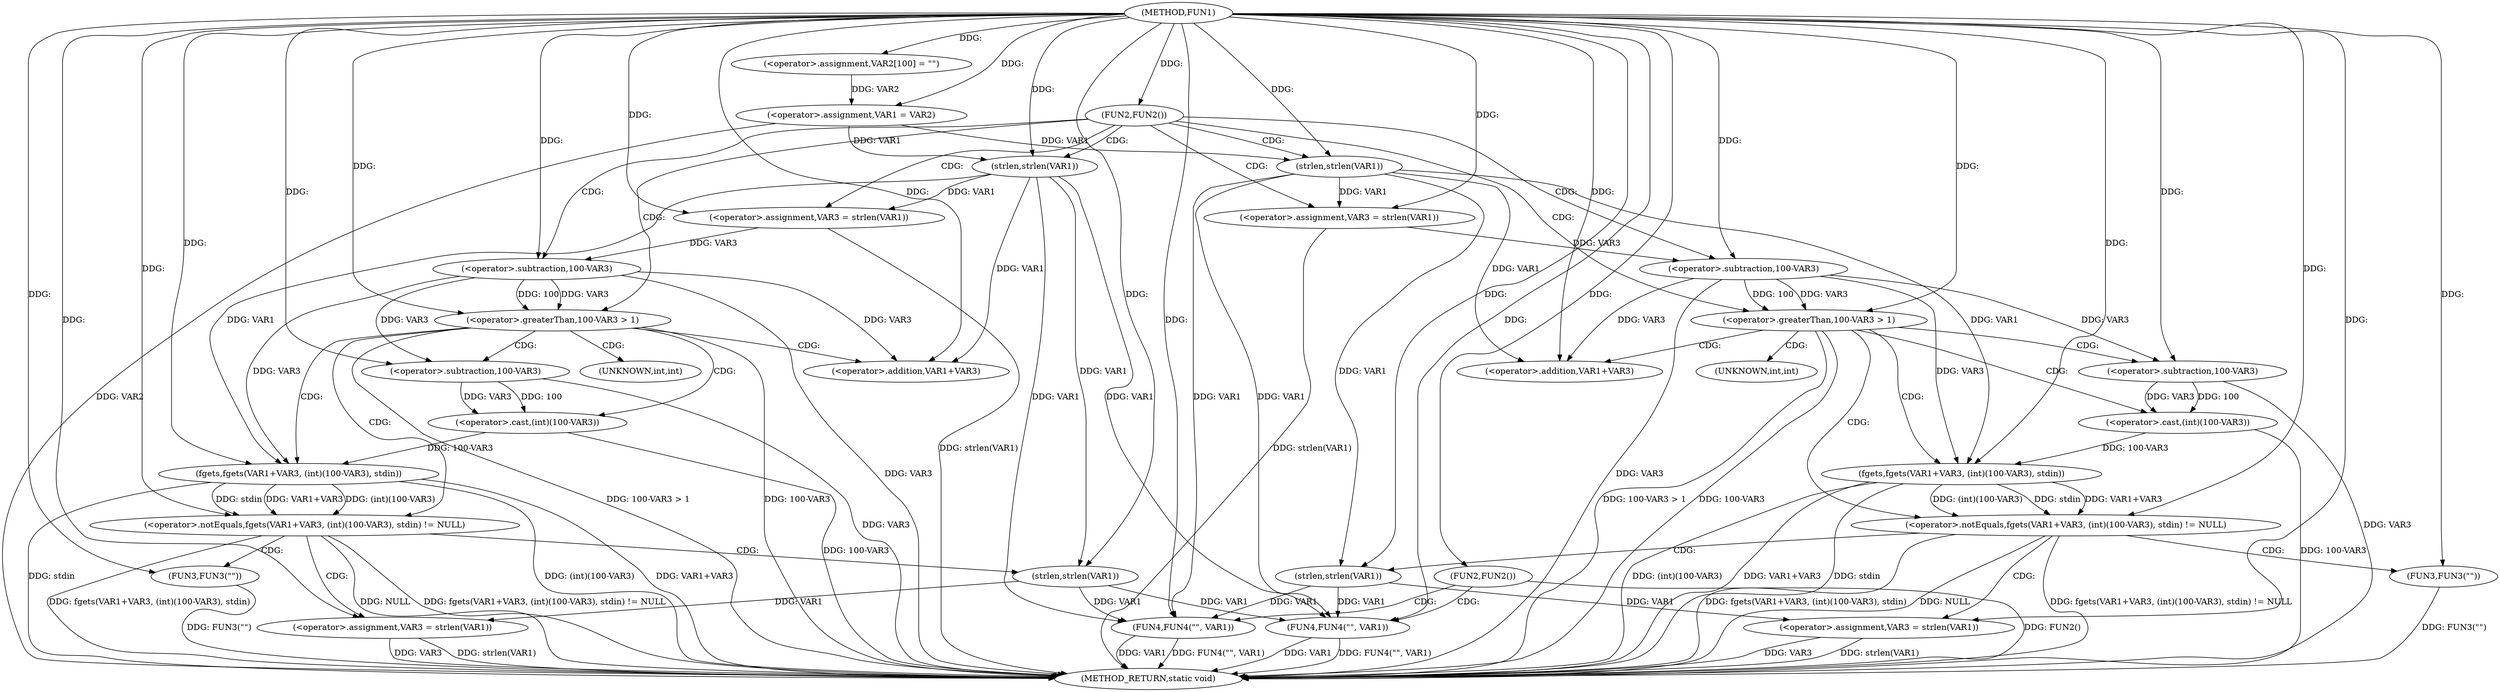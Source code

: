 digraph FUN1 {  
"1000100" [label = "(METHOD,FUN1)" ]
"1000198" [label = "(METHOD_RETURN,static void)" ]
"1000104" [label = "(<operator>.assignment,VAR2[100] = \"\")" ]
"1000107" [label = "(<operator>.assignment,VAR1 = VAR2)" ]
"1000111" [label = "(FUN2,FUN2())" ]
"1000115" [label = "(<operator>.assignment,VAR3 = strlen(VAR1))" ]
"1000117" [label = "(strlen,strlen(VAR1))" ]
"1000120" [label = "(<operator>.greaterThan,100-VAR3 > 1)" ]
"1000121" [label = "(<operator>.subtraction,100-VAR3)" ]
"1000127" [label = "(<operator>.notEquals,fgets(VAR1+VAR3, (int)(100-VAR3), stdin) != NULL)" ]
"1000128" [label = "(fgets,fgets(VAR1+VAR3, (int)(100-VAR3), stdin))" ]
"1000129" [label = "(<operator>.addition,VAR1+VAR3)" ]
"1000132" [label = "(<operator>.cast,(int)(100-VAR3))" ]
"1000134" [label = "(<operator>.subtraction,100-VAR3)" ]
"1000140" [label = "(<operator>.assignment,VAR3 = strlen(VAR1))" ]
"1000142" [label = "(strlen,strlen(VAR1))" ]
"1000147" [label = "(FUN3,FUN3(\"\"))" ]
"1000153" [label = "(<operator>.assignment,VAR3 = strlen(VAR1))" ]
"1000155" [label = "(strlen,strlen(VAR1))" ]
"1000158" [label = "(<operator>.greaterThan,100-VAR3 > 1)" ]
"1000159" [label = "(<operator>.subtraction,100-VAR3)" ]
"1000165" [label = "(<operator>.notEquals,fgets(VAR1+VAR3, (int)(100-VAR3), stdin) != NULL)" ]
"1000166" [label = "(fgets,fgets(VAR1+VAR3, (int)(100-VAR3), stdin))" ]
"1000167" [label = "(<operator>.addition,VAR1+VAR3)" ]
"1000170" [label = "(<operator>.cast,(int)(100-VAR3))" ]
"1000172" [label = "(<operator>.subtraction,100-VAR3)" ]
"1000178" [label = "(<operator>.assignment,VAR3 = strlen(VAR1))" ]
"1000180" [label = "(strlen,strlen(VAR1))" ]
"1000185" [label = "(FUN3,FUN3(\"\"))" ]
"1000188" [label = "(FUN2,FUN2())" ]
"1000190" [label = "(FUN4,FUN4(\"\", VAR1))" ]
"1000195" [label = "(FUN4,FUN4(\"\", VAR1))" ]
"1000133" [label = "(UNKNOWN,int,int)" ]
"1000171" [label = "(UNKNOWN,int,int)" ]
  "1000185" -> "1000198"  [ label = "DDG: FUN3(\"\")"] 
  "1000190" -> "1000198"  [ label = "DDG: FUN4(\"\", VAR1)"] 
  "1000165" -> "1000198"  [ label = "DDG: NULL"] 
  "1000195" -> "1000198"  [ label = "DDG: VAR1"] 
  "1000120" -> "1000198"  [ label = "DDG: 100-VAR3 > 1"] 
  "1000134" -> "1000198"  [ label = "DDG: VAR3"] 
  "1000166" -> "1000198"  [ label = "DDG: (int)(100-VAR3)"] 
  "1000165" -> "1000198"  [ label = "DDG: fgets(VAR1+VAR3, (int)(100-VAR3), stdin) != NULL"] 
  "1000158" -> "1000198"  [ label = "DDG: 100-VAR3"] 
  "1000115" -> "1000198"  [ label = "DDG: strlen(VAR1)"] 
  "1000188" -> "1000198"  [ label = "DDG: FUN2()"] 
  "1000170" -> "1000198"  [ label = "DDG: 100-VAR3"] 
  "1000140" -> "1000198"  [ label = "DDG: strlen(VAR1)"] 
  "1000178" -> "1000198"  [ label = "DDG: VAR3"] 
  "1000121" -> "1000198"  [ label = "DDG: VAR3"] 
  "1000128" -> "1000198"  [ label = "DDG: (int)(100-VAR3)"] 
  "1000140" -> "1000198"  [ label = "DDG: VAR3"] 
  "1000165" -> "1000198"  [ label = "DDG: fgets(VAR1+VAR3, (int)(100-VAR3), stdin)"] 
  "1000195" -> "1000198"  [ label = "DDG: FUN4(\"\", VAR1)"] 
  "1000128" -> "1000198"  [ label = "DDG: VAR1+VAR3"] 
  "1000153" -> "1000198"  [ label = "DDG: strlen(VAR1)"] 
  "1000158" -> "1000198"  [ label = "DDG: 100-VAR3 > 1"] 
  "1000166" -> "1000198"  [ label = "DDG: VAR1+VAR3"] 
  "1000132" -> "1000198"  [ label = "DDG: 100-VAR3"] 
  "1000120" -> "1000198"  [ label = "DDG: 100-VAR3"] 
  "1000178" -> "1000198"  [ label = "DDG: strlen(VAR1)"] 
  "1000127" -> "1000198"  [ label = "DDG: fgets(VAR1+VAR3, (int)(100-VAR3), stdin) != NULL"] 
  "1000127" -> "1000198"  [ label = "DDG: fgets(VAR1+VAR3, (int)(100-VAR3), stdin)"] 
  "1000127" -> "1000198"  [ label = "DDG: NULL"] 
  "1000147" -> "1000198"  [ label = "DDG: FUN3(\"\")"] 
  "1000159" -> "1000198"  [ label = "DDG: VAR3"] 
  "1000190" -> "1000198"  [ label = "DDG: VAR1"] 
  "1000172" -> "1000198"  [ label = "DDG: VAR3"] 
  "1000128" -> "1000198"  [ label = "DDG: stdin"] 
  "1000166" -> "1000198"  [ label = "DDG: stdin"] 
  "1000107" -> "1000198"  [ label = "DDG: VAR2"] 
  "1000100" -> "1000104"  [ label = "DDG: "] 
  "1000104" -> "1000107"  [ label = "DDG: VAR2"] 
  "1000100" -> "1000107"  [ label = "DDG: "] 
  "1000100" -> "1000111"  [ label = "DDG: "] 
  "1000117" -> "1000115"  [ label = "DDG: VAR1"] 
  "1000100" -> "1000115"  [ label = "DDG: "] 
  "1000107" -> "1000117"  [ label = "DDG: VAR1"] 
  "1000100" -> "1000117"  [ label = "DDG: "] 
  "1000121" -> "1000120"  [ label = "DDG: 100"] 
  "1000121" -> "1000120"  [ label = "DDG: VAR3"] 
  "1000100" -> "1000121"  [ label = "DDG: "] 
  "1000115" -> "1000121"  [ label = "DDG: VAR3"] 
  "1000100" -> "1000120"  [ label = "DDG: "] 
  "1000128" -> "1000127"  [ label = "DDG: VAR1+VAR3"] 
  "1000128" -> "1000127"  [ label = "DDG: (int)(100-VAR3)"] 
  "1000128" -> "1000127"  [ label = "DDG: stdin"] 
  "1000117" -> "1000128"  [ label = "DDG: VAR1"] 
  "1000100" -> "1000128"  [ label = "DDG: "] 
  "1000121" -> "1000128"  [ label = "DDG: VAR3"] 
  "1000117" -> "1000129"  [ label = "DDG: VAR1"] 
  "1000100" -> "1000129"  [ label = "DDG: "] 
  "1000121" -> "1000129"  [ label = "DDG: VAR3"] 
  "1000132" -> "1000128"  [ label = "DDG: 100-VAR3"] 
  "1000134" -> "1000132"  [ label = "DDG: 100"] 
  "1000134" -> "1000132"  [ label = "DDG: VAR3"] 
  "1000100" -> "1000134"  [ label = "DDG: "] 
  "1000121" -> "1000134"  [ label = "DDG: VAR3"] 
  "1000100" -> "1000127"  [ label = "DDG: "] 
  "1000142" -> "1000140"  [ label = "DDG: VAR1"] 
  "1000100" -> "1000140"  [ label = "DDG: "] 
  "1000100" -> "1000142"  [ label = "DDG: "] 
  "1000117" -> "1000142"  [ label = "DDG: VAR1"] 
  "1000100" -> "1000147"  [ label = "DDG: "] 
  "1000155" -> "1000153"  [ label = "DDG: VAR1"] 
  "1000100" -> "1000153"  [ label = "DDG: "] 
  "1000107" -> "1000155"  [ label = "DDG: VAR1"] 
  "1000100" -> "1000155"  [ label = "DDG: "] 
  "1000159" -> "1000158"  [ label = "DDG: 100"] 
  "1000159" -> "1000158"  [ label = "DDG: VAR3"] 
  "1000100" -> "1000159"  [ label = "DDG: "] 
  "1000153" -> "1000159"  [ label = "DDG: VAR3"] 
  "1000100" -> "1000158"  [ label = "DDG: "] 
  "1000166" -> "1000165"  [ label = "DDG: VAR1+VAR3"] 
  "1000166" -> "1000165"  [ label = "DDG: (int)(100-VAR3)"] 
  "1000166" -> "1000165"  [ label = "DDG: stdin"] 
  "1000155" -> "1000166"  [ label = "DDG: VAR1"] 
  "1000100" -> "1000166"  [ label = "DDG: "] 
  "1000159" -> "1000166"  [ label = "DDG: VAR3"] 
  "1000155" -> "1000167"  [ label = "DDG: VAR1"] 
  "1000100" -> "1000167"  [ label = "DDG: "] 
  "1000159" -> "1000167"  [ label = "DDG: VAR3"] 
  "1000170" -> "1000166"  [ label = "DDG: 100-VAR3"] 
  "1000172" -> "1000170"  [ label = "DDG: 100"] 
  "1000172" -> "1000170"  [ label = "DDG: VAR3"] 
  "1000100" -> "1000172"  [ label = "DDG: "] 
  "1000159" -> "1000172"  [ label = "DDG: VAR3"] 
  "1000100" -> "1000165"  [ label = "DDG: "] 
  "1000180" -> "1000178"  [ label = "DDG: VAR1"] 
  "1000100" -> "1000178"  [ label = "DDG: "] 
  "1000100" -> "1000180"  [ label = "DDG: "] 
  "1000155" -> "1000180"  [ label = "DDG: VAR1"] 
  "1000100" -> "1000185"  [ label = "DDG: "] 
  "1000100" -> "1000188"  [ label = "DDG: "] 
  "1000100" -> "1000190"  [ label = "DDG: "] 
  "1000180" -> "1000190"  [ label = "DDG: VAR1"] 
  "1000117" -> "1000190"  [ label = "DDG: VAR1"] 
  "1000142" -> "1000190"  [ label = "DDG: VAR1"] 
  "1000155" -> "1000190"  [ label = "DDG: VAR1"] 
  "1000100" -> "1000195"  [ label = "DDG: "] 
  "1000180" -> "1000195"  [ label = "DDG: VAR1"] 
  "1000117" -> "1000195"  [ label = "DDG: VAR1"] 
  "1000142" -> "1000195"  [ label = "DDG: VAR1"] 
  "1000155" -> "1000195"  [ label = "DDG: VAR1"] 
  "1000111" -> "1000153"  [ label = "CDG: "] 
  "1000111" -> "1000117"  [ label = "CDG: "] 
  "1000111" -> "1000121"  [ label = "CDG: "] 
  "1000111" -> "1000120"  [ label = "CDG: "] 
  "1000111" -> "1000159"  [ label = "CDG: "] 
  "1000111" -> "1000158"  [ label = "CDG: "] 
  "1000111" -> "1000155"  [ label = "CDG: "] 
  "1000111" -> "1000115"  [ label = "CDG: "] 
  "1000120" -> "1000127"  [ label = "CDG: "] 
  "1000120" -> "1000128"  [ label = "CDG: "] 
  "1000120" -> "1000133"  [ label = "CDG: "] 
  "1000120" -> "1000132"  [ label = "CDG: "] 
  "1000120" -> "1000129"  [ label = "CDG: "] 
  "1000120" -> "1000134"  [ label = "CDG: "] 
  "1000127" -> "1000142"  [ label = "CDG: "] 
  "1000127" -> "1000147"  [ label = "CDG: "] 
  "1000127" -> "1000140"  [ label = "CDG: "] 
  "1000158" -> "1000166"  [ label = "CDG: "] 
  "1000158" -> "1000165"  [ label = "CDG: "] 
  "1000158" -> "1000172"  [ label = "CDG: "] 
  "1000158" -> "1000167"  [ label = "CDG: "] 
  "1000158" -> "1000170"  [ label = "CDG: "] 
  "1000158" -> "1000171"  [ label = "CDG: "] 
  "1000165" -> "1000180"  [ label = "CDG: "] 
  "1000165" -> "1000178"  [ label = "CDG: "] 
  "1000165" -> "1000185"  [ label = "CDG: "] 
  "1000188" -> "1000195"  [ label = "CDG: "] 
  "1000188" -> "1000190"  [ label = "CDG: "] 
}
